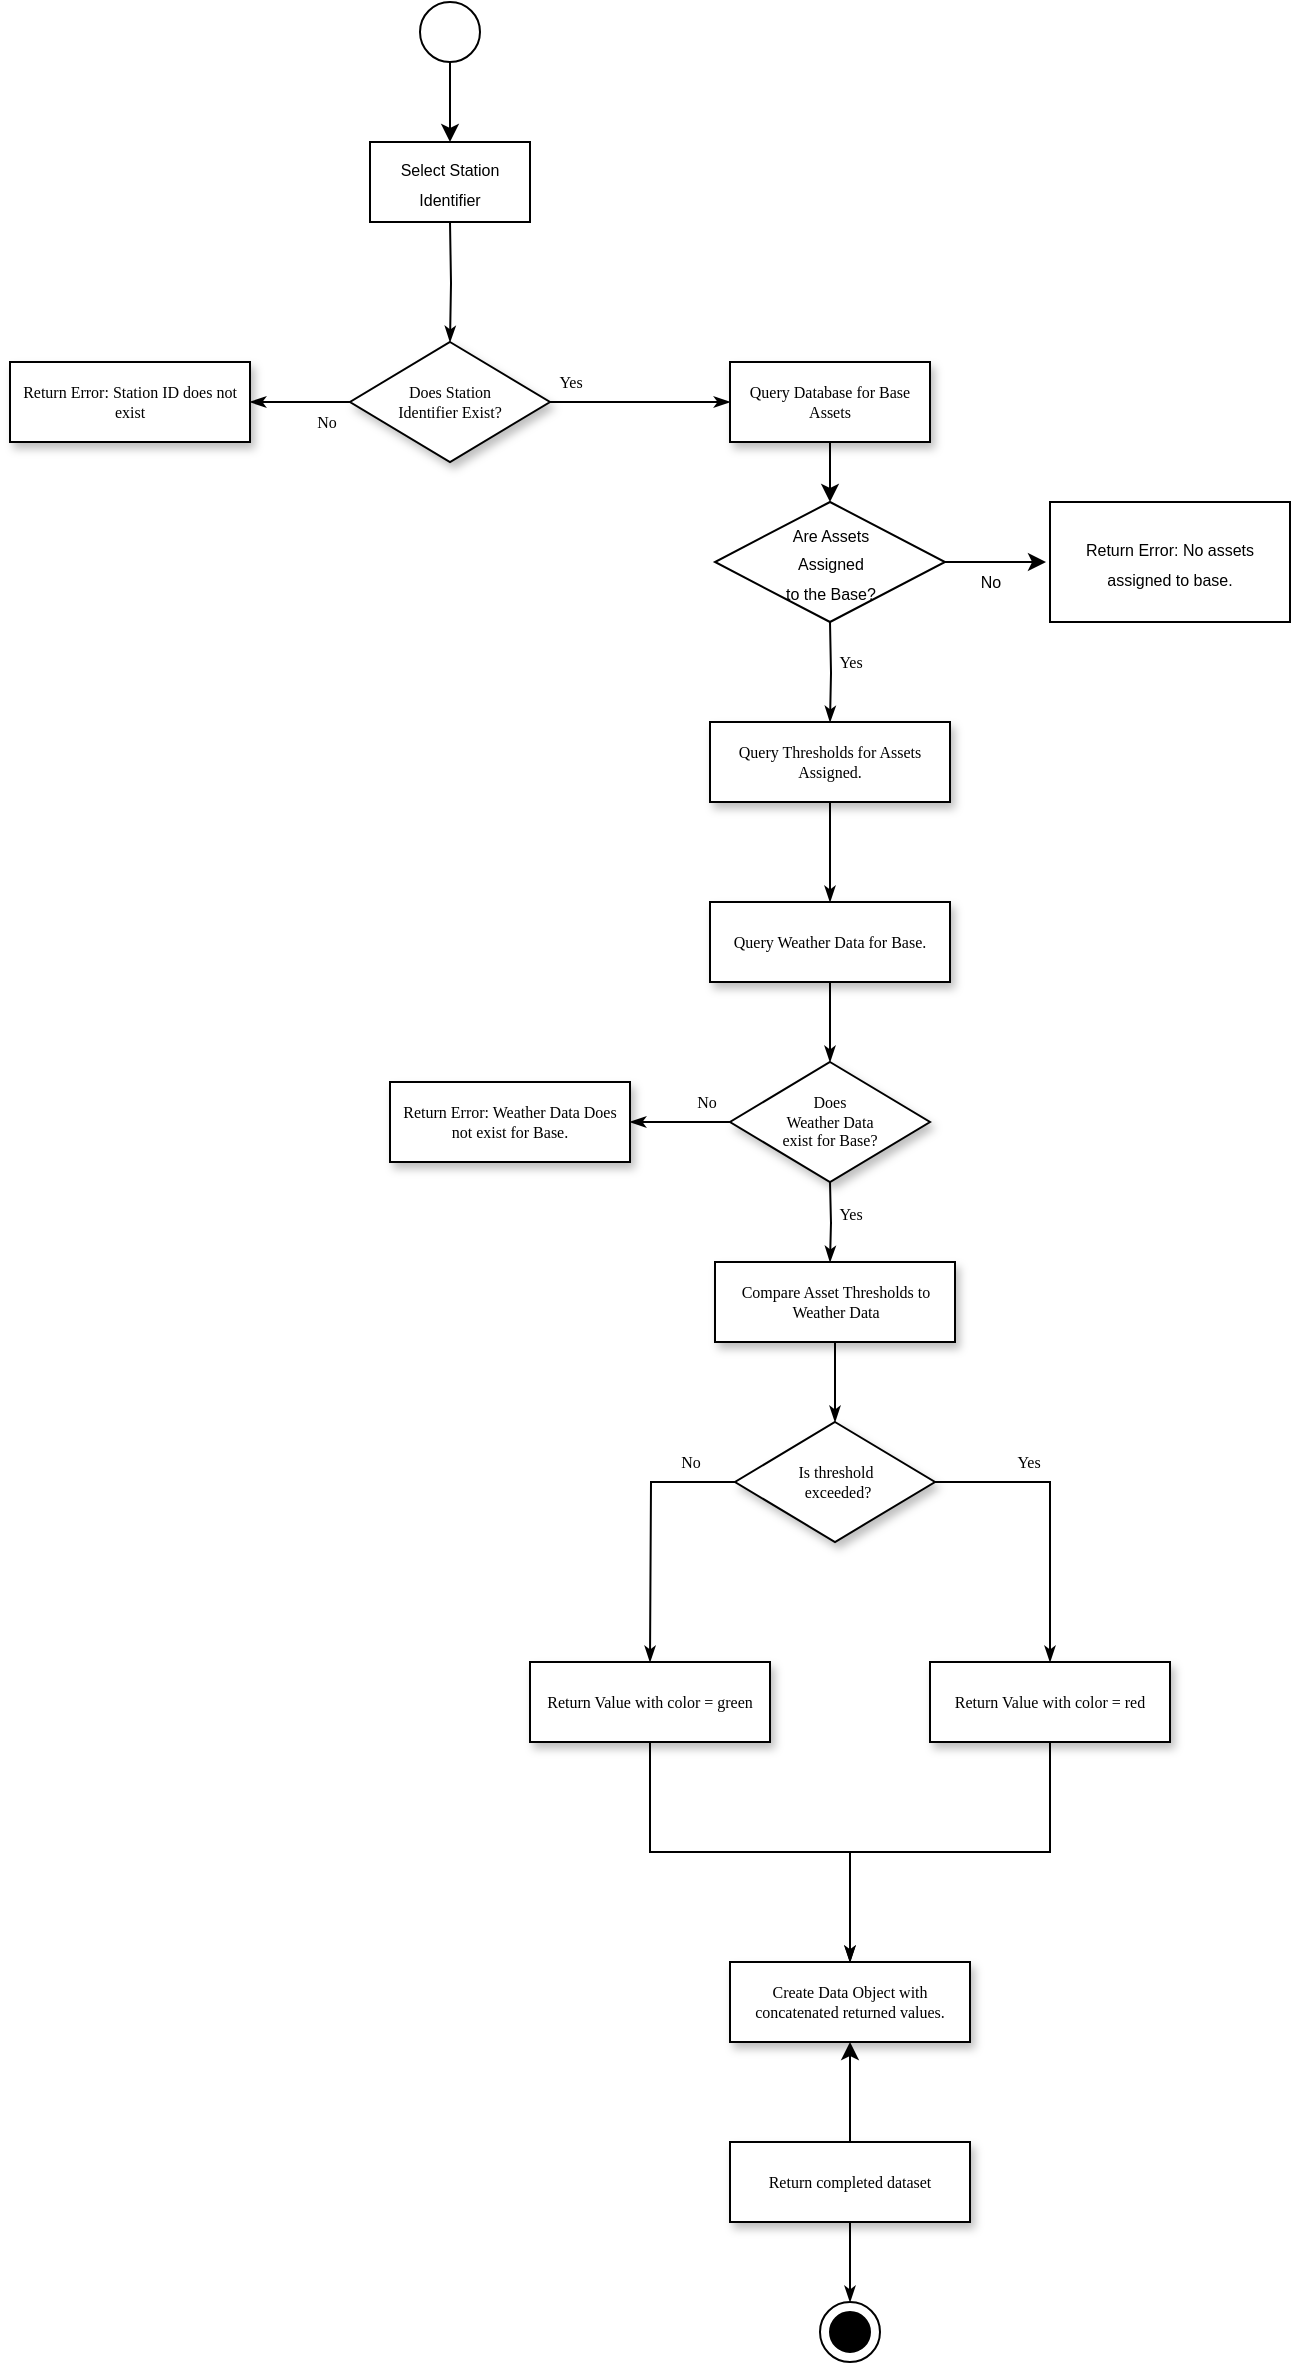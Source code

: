 <mxfile version="21.1.2" type="github">
  <diagram name="Page-1" id="edf60f1a-56cd-e834-aa8a-f176f3a09ee4">
    <mxGraphModel dx="1194" dy="720" grid="1" gridSize="10" guides="1" tooltips="1" connect="1" arrows="1" fold="1" page="1" pageScale="1" pageWidth="1100" pageHeight="850" background="none" math="0" shadow="0">
      <root>
        <mxCell id="0" />
        <mxCell id="1" parent="0" />
        <mxCell id="60e70716793133e9-32" style="edgeStyle=orthogonalEdgeStyle;rounded=0;html=1;labelBackgroundColor=none;startSize=5;endArrow=classicThin;endFill=1;endSize=5;jettySize=auto;orthogonalLoop=1;strokeWidth=1;fontFamily=Verdana;fontSize=8;" parent="1" target="60e70716793133e9-5" edge="1">
          <mxGeometry relative="1" as="geometry">
            <mxPoint x="250" y="160" as="sourcePoint" />
          </mxGeometry>
        </mxCell>
        <mxCell id="60e70716793133e9-33" value="Yes" style="edgeStyle=orthogonalEdgeStyle;rounded=0;html=1;labelBackgroundColor=none;startSize=5;endArrow=classicThin;endFill=1;endSize=5;jettySize=auto;orthogonalLoop=1;strokeWidth=1;fontFamily=Verdana;fontSize=8;" parent="1" source="60e70716793133e9-5" edge="1">
          <mxGeometry x="-0.778" y="10" relative="1" as="geometry">
            <mxPoint as="offset" />
            <mxPoint x="390" y="250" as="targetPoint" />
          </mxGeometry>
        </mxCell>
        <mxCell id="60e70716793133e9-37" value="No" style="edgeStyle=orthogonalEdgeStyle;rounded=0;html=1;labelBackgroundColor=none;startSize=5;endArrow=classicThin;endFill=1;endSize=5;jettySize=auto;orthogonalLoop=1;strokeWidth=1;fontFamily=Verdana;fontSize=8;" parent="1" source="60e70716793133e9-5" target="60e70716793133e9-9" edge="1">
          <mxGeometry x="-0.5" y="10" relative="1" as="geometry">
            <mxPoint as="offset" />
          </mxGeometry>
        </mxCell>
        <mxCell id="60e70716793133e9-5" value="Does Station &lt;br&gt;Identifier Exist?" style="rhombus;whiteSpace=wrap;html=1;rounded=0;shadow=1;labelBackgroundColor=none;strokeWidth=1;fontFamily=Verdana;fontSize=8;align=center;" parent="1" vertex="1">
          <mxGeometry x="200" y="220" width="100" height="60" as="geometry" />
        </mxCell>
        <mxCell id="60e70716793133e9-8" value="Query Database for Base Assets" style="rounded=0;whiteSpace=wrap;html=1;shadow=1;labelBackgroundColor=none;strokeWidth=1;fontFamily=Verdana;fontSize=8;align=center;" parent="1" vertex="1">
          <mxGeometry x="390" y="230" width="100" height="40" as="geometry" />
        </mxCell>
        <mxCell id="60e70716793133e9-9" value="Return Error: Station ID does not exist" style="whiteSpace=wrap;html=1;rounded=0;shadow=1;labelBackgroundColor=none;strokeWidth=1;fontFamily=Verdana;fontSize=8;align=center;" parent="1" vertex="1">
          <mxGeometry x="30" y="230" width="120" height="40" as="geometry" />
        </mxCell>
        <mxCell id="60e70716793133e9-39" value="Yes" style="edgeStyle=orthogonalEdgeStyle;rounded=0;html=1;labelBackgroundColor=none;startSize=5;endArrow=classicThin;endFill=1;endSize=5;jettySize=auto;orthogonalLoop=1;strokeWidth=1;fontFamily=Verdana;fontSize=8;" parent="1" target="60e70716793133e9-12" edge="1">
          <mxGeometry x="-0.2" y="10" relative="1" as="geometry">
            <mxPoint x="440" y="360" as="sourcePoint" />
            <mxPoint as="offset" />
          </mxGeometry>
        </mxCell>
        <mxCell id="60e70716793133e9-40" style="edgeStyle=orthogonalEdgeStyle;rounded=0;html=1;labelBackgroundColor=none;startSize=5;endArrow=classicThin;endFill=1;endSize=5;jettySize=auto;orthogonalLoop=1;strokeWidth=1;fontFamily=Verdana;fontSize=8;" parent="1" source="60e70716793133e9-12" target="60e70716793133e9-13" edge="1">
          <mxGeometry relative="1" as="geometry" />
        </mxCell>
        <mxCell id="60e70716793133e9-12" value="Query Thresholds for Assets Assigned." style="whiteSpace=wrap;html=1;rounded=0;shadow=1;labelBackgroundColor=none;strokeWidth=1;fontFamily=Verdana;fontSize=8;align=center;spacing=6;" parent="1" vertex="1">
          <mxGeometry x="380" y="410" width="120" height="40" as="geometry" />
        </mxCell>
        <mxCell id="60e70716793133e9-42" style="edgeStyle=orthogonalEdgeStyle;rounded=0;html=1;labelBackgroundColor=none;startSize=5;endArrow=classicThin;endFill=1;endSize=5;jettySize=auto;orthogonalLoop=1;strokeWidth=1;fontFamily=Verdana;fontSize=8;" parent="1" source="60e70716793133e9-13" target="60e70716793133e9-14" edge="1">
          <mxGeometry relative="1" as="geometry" />
        </mxCell>
        <mxCell id="60e70716793133e9-13" value="Query Weather Data for Base." style="whiteSpace=wrap;html=1;rounded=0;shadow=1;labelBackgroundColor=none;strokeWidth=1;fontFamily=Verdana;fontSize=8;align=center;" parent="1" vertex="1">
          <mxGeometry x="380" y="500" width="120" height="40" as="geometry" />
        </mxCell>
        <mxCell id="60e70716793133e9-44" value="No" style="edgeStyle=orthogonalEdgeStyle;rounded=0;html=1;labelBackgroundColor=none;startSize=5;endArrow=classicThin;endFill=1;endSize=5;jettySize=auto;orthogonalLoop=1;strokeWidth=1;fontFamily=Verdana;fontSize=8;" parent="1" source="60e70716793133e9-14" target="60e70716793133e9-16" edge="1">
          <mxGeometry x="-0.5" y="-10" relative="1" as="geometry">
            <mxPoint as="offset" />
          </mxGeometry>
        </mxCell>
        <mxCell id="60e70716793133e9-14" value="Does &lt;br&gt;Weather Data &lt;br&gt;exist for Base?" style="rhombus;whiteSpace=wrap;html=1;rounded=0;shadow=1;labelBackgroundColor=none;strokeWidth=1;fontFamily=Verdana;fontSize=8;align=center;" parent="1" vertex="1">
          <mxGeometry x="390" y="580" width="100" height="60" as="geometry" />
        </mxCell>
        <mxCell id="60e70716793133e9-16" value="Return Error: Weather Data Does not exist for Base." style="whiteSpace=wrap;html=1;rounded=0;shadow=1;labelBackgroundColor=none;strokeWidth=1;fontFamily=Verdana;fontSize=8;align=center;" parent="1" vertex="1">
          <mxGeometry x="220" y="590" width="120" height="40" as="geometry" />
        </mxCell>
        <mxCell id="60e70716793133e9-48" style="edgeStyle=orthogonalEdgeStyle;rounded=0;html=1;labelBackgroundColor=none;startSize=5;endArrow=classicThin;endFill=1;endSize=5;jettySize=auto;orthogonalLoop=1;strokeWidth=1;fontFamily=Verdana;fontSize=8;" parent="1" source="60e70716793133e9-18" edge="1">
          <mxGeometry relative="1" as="geometry">
            <mxPoint x="442.5" y="760" as="targetPoint" />
          </mxGeometry>
        </mxCell>
        <mxCell id="60e70716793133e9-18" value="Compare Asset Thresholds to Weather Data" style="whiteSpace=wrap;html=1;rounded=0;shadow=1;labelBackgroundColor=none;strokeWidth=1;fontFamily=Verdana;fontSize=8;align=center;" parent="1" vertex="1">
          <mxGeometry x="382.5" y="680" width="120" height="40" as="geometry" />
        </mxCell>
        <mxCell id="60e70716793133e9-54" value="No" style="edgeStyle=orthogonalEdgeStyle;rounded=0;html=1;labelBackgroundColor=none;startSize=5;endArrow=classicThin;endFill=1;endSize=5;jettySize=auto;orthogonalLoop=1;strokeWidth=1;fontFamily=Verdana;fontSize=8;exitX=0;exitY=0.5;exitDx=0;exitDy=0;" parent="1" source="60e70716793133e9-21" edge="1">
          <mxGeometry x="-0.66" y="-10" relative="1" as="geometry">
            <mxPoint as="offset" />
            <mxPoint x="350" y="880" as="targetPoint" />
          </mxGeometry>
        </mxCell>
        <mxCell id="60e70716793133e9-21" value="Is threshold&lt;br&gt;&amp;nbsp;exceeded?" style="rhombus;whiteSpace=wrap;html=1;rounded=0;shadow=1;labelBackgroundColor=none;strokeWidth=1;fontFamily=Verdana;fontSize=8;align=center;" parent="1" vertex="1">
          <mxGeometry x="392.5" y="760" width="100" height="60" as="geometry" />
        </mxCell>
        <mxCell id="60e70716793133e9-55" style="edgeStyle=orthogonalEdgeStyle;rounded=0;html=1;labelBackgroundColor=none;startSize=5;endArrow=classicThin;endFill=1;endSize=5;jettySize=auto;orthogonalLoop=1;strokeWidth=1;fontFamily=Verdana;fontSize=8;" parent="1" source="60e70716793133e9-23" target="60e70716793133e9-25" edge="1">
          <mxGeometry relative="1" as="geometry" />
        </mxCell>
        <mxCell id="60e70716793133e9-23" value="Return Value with color = green" style="rounded=0;whiteSpace=wrap;html=1;shadow=1;labelBackgroundColor=none;strokeWidth=1;fontFamily=Verdana;fontSize=8;align=center;" parent="1" vertex="1">
          <mxGeometry x="290" y="880" width="120" height="40" as="geometry" />
        </mxCell>
        <mxCell id="60e70716793133e9-59" style="edgeStyle=orthogonalEdgeStyle;rounded=0;html=1;labelBackgroundColor=none;startSize=5;endArrow=classicThin;endFill=1;endSize=5;jettySize=auto;orthogonalLoop=1;strokeWidth=1;fontFamily=Verdana;fontSize=8;entryX=0.5;entryY=0;entryDx=0;entryDy=0;" parent="1" source="60e70716793133e9-24" target="60e70716793133e9-25" edge="1">
          <mxGeometry relative="1" as="geometry" />
        </mxCell>
        <mxCell id="60e70716793133e9-24" value="Return Value with color = red" style="rounded=0;whiteSpace=wrap;html=1;shadow=1;labelBackgroundColor=none;strokeWidth=1;fontFamily=Verdana;fontSize=8;align=center;" parent="1" vertex="1">
          <mxGeometry x="490" y="880" width="120" height="40" as="geometry" />
        </mxCell>
        <mxCell id="60e70716793133e9-25" value="Create Data Object with concatenated returned values." style="rounded=0;whiteSpace=wrap;html=1;shadow=1;labelBackgroundColor=none;strokeWidth=1;fontFamily=Verdana;fontSize=8;align=center;" parent="1" vertex="1">
          <mxGeometry x="390" y="1030" width="120" height="40" as="geometry" />
        </mxCell>
        <mxCell id="60e70716793133e9-57" style="edgeStyle=orthogonalEdgeStyle;rounded=0;html=1;labelBackgroundColor=none;startSize=5;endArrow=classicThin;endFill=1;endSize=5;jettySize=auto;orthogonalLoop=1;strokeWidth=1;fontFamily=Verdana;fontSize=8;" parent="1" source="60e70716793133e9-28" edge="1">
          <mxGeometry relative="1" as="geometry">
            <mxPoint x="450" y="1200" as="targetPoint" />
          </mxGeometry>
        </mxCell>
        <mxCell id="yEDlyhArAwJGHGl8fLWN-1" style="edgeStyle=orthogonalEdgeStyle;rounded=0;orthogonalLoop=1;jettySize=auto;html=1;exitX=0.5;exitY=0;exitDx=0;exitDy=0;entryX=0.5;entryY=1;entryDx=0;entryDy=0;" edge="1" parent="1" source="60e70716793133e9-28" target="60e70716793133e9-25">
          <mxGeometry relative="1" as="geometry" />
        </mxCell>
        <mxCell id="60e70716793133e9-28" value="Return completed dataset" style="whiteSpace=wrap;html=1;rounded=0;shadow=1;labelBackgroundColor=none;strokeWidth=1;fontFamily=Verdana;fontSize=8;align=center;" parent="1" vertex="1">
          <mxGeometry x="390" y="1120" width="120" height="40" as="geometry" />
        </mxCell>
        <mxCell id="9Hu3HTvfwDq4gbBIYJxr-2" value="" style="endArrow=classic;html=1;rounded=0;entryX=0.5;entryY=0;entryDx=0;entryDy=0;" parent="1" edge="1">
          <mxGeometry width="50" height="50" relative="1" as="geometry">
            <mxPoint x="250" y="80" as="sourcePoint" />
            <mxPoint x="250" y="120" as="targetPoint" />
          </mxGeometry>
        </mxCell>
        <mxCell id="9Hu3HTvfwDq4gbBIYJxr-3" value="" style="ellipse;whiteSpace=wrap;html=1;rounded=0;" parent="1" vertex="1">
          <mxGeometry x="235" y="50" width="30" height="30" as="geometry" />
        </mxCell>
        <mxCell id="9Hu3HTvfwDq4gbBIYJxr-4" value="&lt;font style=&quot;font-size: 8px;&quot;&gt;Select Station Identifier&lt;/font&gt;" style="rounded=0;whiteSpace=wrap;html=1;" parent="1" vertex="1">
          <mxGeometry x="210" y="120" width="80" height="40" as="geometry" />
        </mxCell>
        <mxCell id="9Hu3HTvfwDq4gbBIYJxr-7" value="&lt;font style=&quot;font-size: 8px;&quot;&gt;Are Assets &lt;br&gt;Assigned &lt;br&gt;to the Base?&lt;/font&gt;" style="rhombus;whiteSpace=wrap;html=1;rounded=0;" parent="1" vertex="1">
          <mxGeometry x="382.5" y="300" width="115" height="60" as="geometry" />
        </mxCell>
        <mxCell id="9Hu3HTvfwDq4gbBIYJxr-8" value="&lt;font style=&quot;font-size: 8px;&quot;&gt;Return Error: No assets assigned to base.&lt;/font&gt;" style="whiteSpace=wrap;html=1;rounded=0;" parent="1" vertex="1">
          <mxGeometry x="550" y="300" width="120" height="60" as="geometry" />
        </mxCell>
        <mxCell id="9Hu3HTvfwDq4gbBIYJxr-10" value="" style="endArrow=classic;html=1;rounded=0;entryX=0.5;entryY=0;entryDx=0;entryDy=0;exitX=0.5;exitY=1;exitDx=0;exitDy=0;" parent="1" source="60e70716793133e9-8" target="9Hu3HTvfwDq4gbBIYJxr-7" edge="1">
          <mxGeometry width="50" height="50" relative="1" as="geometry">
            <mxPoint x="450" y="330" as="sourcePoint" />
            <mxPoint x="500" y="280" as="targetPoint" />
          </mxGeometry>
        </mxCell>
        <mxCell id="9Hu3HTvfwDq4gbBIYJxr-11" value="No" style="endArrow=classic;html=1;rounded=0;fontSize=8;" parent="1" edge="1">
          <mxGeometry x="-0.109" y="-10" width="50" height="50" relative="1" as="geometry">
            <mxPoint x="497.5" y="330" as="sourcePoint" />
            <mxPoint x="548" y="330" as="targetPoint" />
            <mxPoint as="offset" />
          </mxGeometry>
        </mxCell>
        <mxCell id="9Hu3HTvfwDq4gbBIYJxr-12" value="Yes" style="edgeStyle=orthogonalEdgeStyle;rounded=0;html=1;labelBackgroundColor=none;startSize=5;endArrow=classicThin;endFill=1;endSize=5;jettySize=auto;orthogonalLoop=1;strokeWidth=1;fontFamily=Verdana;fontSize=8;" parent="1" edge="1">
          <mxGeometry x="-0.25" y="10" relative="1" as="geometry">
            <mxPoint x="440" y="640" as="sourcePoint" />
            <mxPoint x="440" y="680" as="targetPoint" />
            <mxPoint as="offset" />
          </mxGeometry>
        </mxCell>
        <mxCell id="9Hu3HTvfwDq4gbBIYJxr-13" value="Yes" style="edgeStyle=orthogonalEdgeStyle;rounded=0;html=1;labelBackgroundColor=none;startSize=5;endArrow=classicThin;endFill=1;endSize=5;jettySize=auto;orthogonalLoop=1;strokeWidth=1;fontFamily=Verdana;fontSize=8;entryX=0.5;entryY=0;entryDx=0;entryDy=0;" parent="1" target="60e70716793133e9-24" edge="1">
          <mxGeometry x="-0.371" y="10" relative="1" as="geometry">
            <mxPoint as="offset" />
            <mxPoint x="492.5" y="790" as="sourcePoint" />
            <mxPoint x="550" y="820" as="targetPoint" />
            <Array as="points">
              <mxPoint x="550" y="790" />
            </Array>
          </mxGeometry>
        </mxCell>
        <mxCell id="yEDlyhArAwJGHGl8fLWN-2" value="" style="ellipse;whiteSpace=wrap;html=1;aspect=fixed;" vertex="1" parent="1">
          <mxGeometry x="435" y="1200" width="30" height="30" as="geometry" />
        </mxCell>
        <mxCell id="yEDlyhArAwJGHGl8fLWN-3" value="" style="ellipse;whiteSpace=wrap;html=1;aspect=fixed;fillColor=#000000;" vertex="1" parent="1">
          <mxGeometry x="440" y="1205" width="20" height="20" as="geometry" />
        </mxCell>
      </root>
    </mxGraphModel>
  </diagram>
</mxfile>
